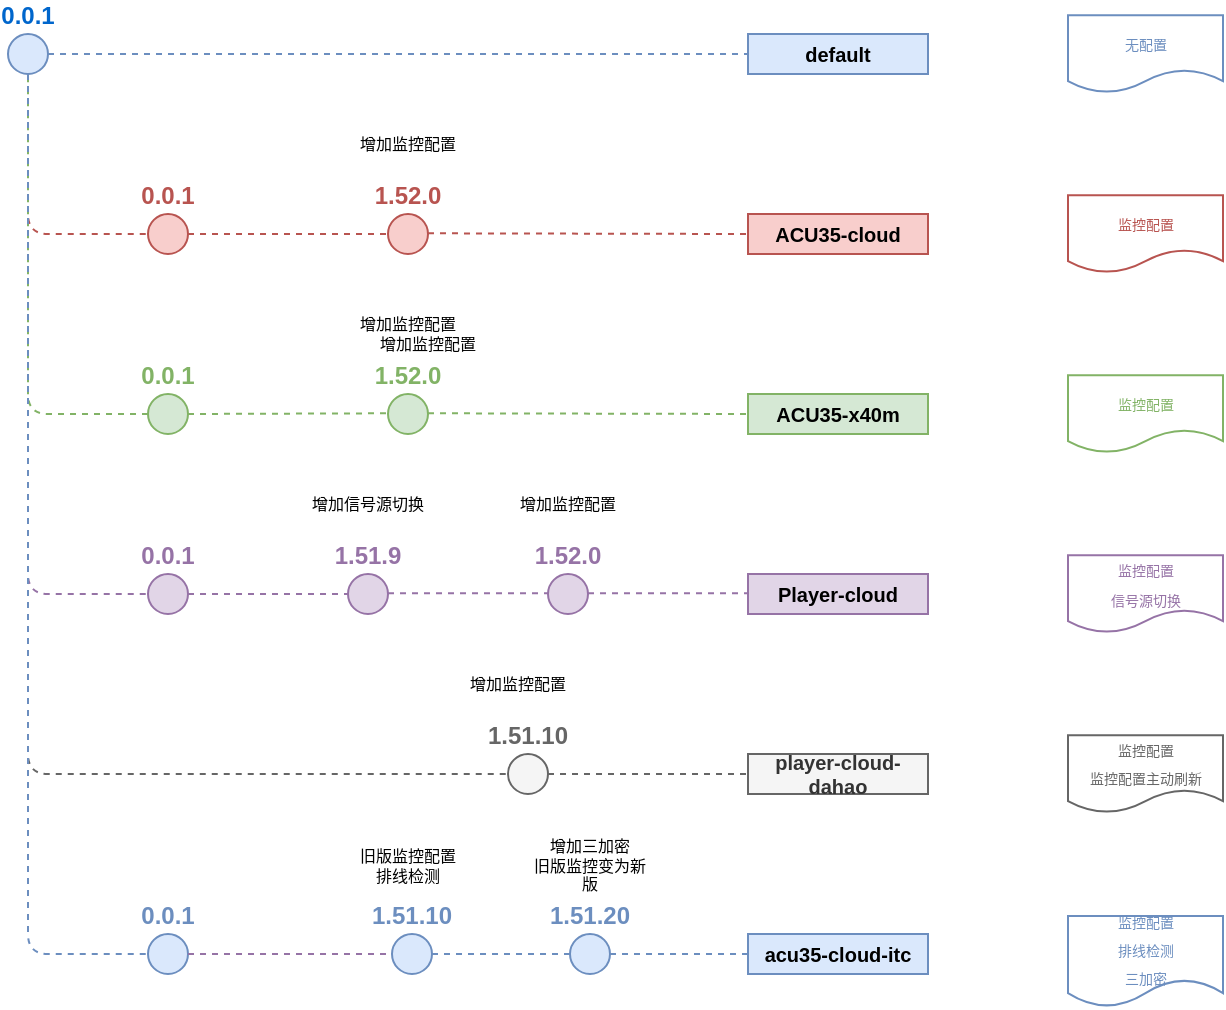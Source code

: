 <mxfile version="20.5.3" type="embed"><diagram id="23iRSUPoRavnBvh4doch" name="Page-1"><mxGraphModel dx="612" dy="358" grid="1" gridSize="10" guides="1" tooltips="1" connect="1" arrows="1" fold="1" page="1" pageScale="1" pageWidth="827" pageHeight="1169" math="0" shadow="0"><root><mxCell id="0"/><mxCell id="1" parent="0"/><mxCell id="182" value="0.0.1" style="ellipse;whiteSpace=wrap;html=1;aspect=fixed;fillColor=#dae8fc;strokeColor=#6c8ebf;fontStyle=1;labelPosition=center;verticalLabelPosition=top;align=center;verticalAlign=bottom;fontColor=#0066CC;" vertex="1" parent="1"><mxGeometry x="460" y="70" width="20" height="20" as="geometry"/></mxCell><mxCell id="183" value="default" style="text;html=1;strokeColor=#6C8EBF;fillColor=#dae8fc;align=center;verticalAlign=middle;whiteSpace=wrap;rounded=0;fontSize=10;fontStyle=1" vertex="1" parent="1"><mxGeometry x="830" y="70" width="90" height="20" as="geometry"/></mxCell><mxCell id="184" value="ACU35-cloud" style="text;html=1;strokeColor=#b85450;fillColor=#f8cecc;align=center;verticalAlign=middle;whiteSpace=wrap;rounded=0;fontSize=10;fontStyle=1" vertex="1" parent="1"><mxGeometry x="830" y="160" width="90" height="20" as="geometry"/></mxCell><mxCell id="185" value="ACU35-x40m" style="text;html=1;strokeColor=#82B366;fillColor=#d5e8d4;align=center;verticalAlign=middle;whiteSpace=wrap;rounded=0;fontSize=10;fontStyle=1" vertex="1" parent="1"><mxGeometry x="830" y="250" width="90" height="20" as="geometry"/></mxCell><mxCell id="186" value="" style="endArrow=none;dashed=1;html=1;fillColor=#dae8fc;strokeColor=#6c8ebf;entryX=0;entryY=0.5;entryDx=0;entryDy=0;" edge="1" parent="1" source="182" target="183"><mxGeometry width="50" height="50" relative="1" as="geometry"><mxPoint x="60.0" y="80" as="sourcePoint"/><mxPoint x="650.0" y="80" as="targetPoint"/><Array as="points"/></mxGeometry></mxCell><mxCell id="187" value="Player-cloud" style="text;html=1;strokeColor=#9673a6;fillColor=#e1d5e7;align=center;verticalAlign=middle;whiteSpace=wrap;rounded=0;fontSize=10;fontStyle=1" vertex="1" parent="1"><mxGeometry x="830" y="340" width="90" height="20" as="geometry"/></mxCell><mxCell id="188" value="player-cloud-dahao" style="text;html=1;strokeColor=#666666;fillColor=#f5f5f5;align=center;verticalAlign=middle;whiteSpace=wrap;rounded=0;fontColor=#333333;fontSize=10;fontStyle=1" vertex="1" parent="1"><mxGeometry x="830" y="430" width="90" height="20" as="geometry"/></mxCell><mxCell id="189" value="&lt;font color=&quot;#b85450&quot;&gt;0.0.1&lt;/font&gt;" style="ellipse;whiteSpace=wrap;html=1;aspect=fixed;fillColor=#F8CECC;strokeColor=#B85450;fontStyle=1;labelPosition=center;verticalLabelPosition=top;align=center;verticalAlign=bottom;" vertex="1" parent="1"><mxGeometry x="530" y="160" width="20" height="20" as="geometry"/></mxCell><mxCell id="190" value="&lt;font color=&quot;#b85450&quot;&gt;1.52.0&lt;/font&gt;" style="ellipse;whiteSpace=wrap;html=1;aspect=fixed;fillColor=#F8CECC;strokeColor=#B85450;fontStyle=1;labelPosition=center;verticalLabelPosition=top;align=center;verticalAlign=bottom;" vertex="1" parent="1"><mxGeometry x="650" y="160" width="20" height="20" as="geometry"/></mxCell><mxCell id="191" value="&lt;font style=&quot;font-size: 7px;&quot; color=&quot;#b85450&quot;&gt;&lt;span style=&quot;text-wrap-mode: nowrap;&quot;&gt;监控配置&lt;/span&gt;&lt;/font&gt;" style="shape=document;whiteSpace=wrap;html=1;boundedLbl=1;strokeColor=#B85450;" vertex="1" parent="1"><mxGeometry x="990" y="150.63" width="77.5" height="38.75" as="geometry"/></mxCell><mxCell id="192" value="&lt;font color=&quot;#82b366&quot;&gt;0.0.1&lt;/font&gt;" style="ellipse;whiteSpace=wrap;html=1;aspect=fixed;fillColor=#d5e8d4;strokeColor=#82b366;fontStyle=1;labelPosition=center;verticalLabelPosition=top;align=center;verticalAlign=bottom;" vertex="1" parent="1"><mxGeometry x="530" y="250" width="20" height="20" as="geometry"/></mxCell><mxCell id="193" value="&lt;font color=&quot;#82b366&quot;&gt;1.52.0&lt;/font&gt;" style="ellipse;whiteSpace=wrap;html=1;aspect=fixed;fillColor=#d5e8d4;strokeColor=#82b366;fontStyle=1;labelPosition=center;verticalLabelPosition=top;align=center;verticalAlign=bottom;" vertex="1" parent="1"><mxGeometry x="650" y="250" width="20" height="20" as="geometry"/></mxCell><mxCell id="194" value="&lt;font color=&quot;#6c8ebf&quot;&gt;&lt;span style=&quot;font-size: 7px; text-wrap-mode: nowrap;&quot;&gt;无配置&lt;/span&gt;&lt;/font&gt;" style="shape=document;whiteSpace=wrap;html=1;boundedLbl=1;strokeColor=#6C8EBF;" vertex="1" parent="1"><mxGeometry x="990" y="60.63" width="77.5" height="38.75" as="geometry"/></mxCell><mxCell id="195" value="&lt;font color=&quot;#82b366&quot; style=&quot;font-size: 7px;&quot;&gt;&lt;span style=&quot;text-wrap-mode: nowrap;&quot;&gt;监控配置&lt;/span&gt;&lt;/font&gt;" style="shape=document;whiteSpace=wrap;html=1;boundedLbl=1;strokeColor=#82B366;" vertex="1" parent="1"><mxGeometry x="990" y="240.63" width="77.5" height="38.75" as="geometry"/></mxCell><mxCell id="196" style="edgeStyle=orthogonalEdgeStyle;rounded=1;orthogonalLoop=1;jettySize=auto;html=1;dashed=1;endArrow=none;endFill=0;fillColor=#d5e8d4;strokeColor=#B85450;exitX=0.5;exitY=1;exitDx=0;exitDy=0;entryX=0;entryY=0.5;entryDx=0;entryDy=0;" edge="1" parent="1" source="182" target="189"><mxGeometry relative="1" as="geometry"><Array as="points"><mxPoint x="470" y="170"/></Array><mxPoint x="470" y="130.0" as="sourcePoint"/><mxPoint x="520" y="170.0" as="targetPoint"/></mxGeometry></mxCell><mxCell id="197" style="edgeStyle=orthogonalEdgeStyle;rounded=1;orthogonalLoop=1;jettySize=auto;html=1;dashed=1;endArrow=none;endFill=0;fontSize=10;fontColor=#FFB570;fillColor=#ffe6cc;strokeColor=#82B366;entryX=0.5;entryY=1;entryDx=0;entryDy=0;exitX=0;exitY=0.5;exitDx=0;exitDy=0;" edge="1" parent="1" source="192" target="182"><mxGeometry relative="1" as="geometry"><Array as="points"/><mxPoint x="500" y="260" as="sourcePoint"/><mxPoint x="485.03" y="220" as="targetPoint"/></mxGeometry></mxCell><mxCell id="198" value="" style="endArrow=none;dashed=1;html=1;fillColor=#dae8fc;strokeColor=#B85450;rounded=0;exitX=1;exitY=0.5;exitDx=0;exitDy=0;entryX=0;entryY=0.5;entryDx=0;entryDy=0;" edge="1" parent="1" source="189" target="190"><mxGeometry width="50" height="50" relative="1" as="geometry"><mxPoint x="570" y="190.0" as="sourcePoint"/><mxPoint x="1160" y="190.0" as="targetPoint"/><Array as="points"/></mxGeometry></mxCell><mxCell id="199" value="" style="endArrow=none;dashed=1;html=1;fillColor=#dae8fc;strokeColor=#82B366;rounded=0;entryX=0;entryY=0.5;entryDx=0;entryDy=0;" edge="1" parent="1"><mxGeometry width="50" height="50" relative="1" as="geometry"><mxPoint x="550" y="260" as="sourcePoint"/><mxPoint x="650" y="259.65" as="targetPoint"/><Array as="points"/></mxGeometry></mxCell><mxCell id="200" value="" style="endArrow=none;dashed=1;html=1;fillColor=#dae8fc;strokeColor=#B85450;rounded=0;exitX=1;exitY=0.5;exitDx=0;exitDy=0;entryX=0;entryY=0.5;entryDx=0;entryDy=0;" edge="1" parent="1" target="184"><mxGeometry width="50" height="50" relative="1" as="geometry"><mxPoint x="670" y="169.65" as="sourcePoint"/><mxPoint x="770" y="169.65" as="targetPoint"/><Array as="points"/></mxGeometry></mxCell><mxCell id="201" value="" style="endArrow=none;dashed=1;html=1;fillColor=#dae8fc;strokeColor=#82B366;rounded=0;exitX=1;exitY=0.5;exitDx=0;exitDy=0;entryX=0;entryY=0.5;entryDx=0;entryDy=0;" edge="1" parent="1"><mxGeometry width="50" height="50" relative="1" as="geometry"><mxPoint x="670" y="259.64" as="sourcePoint"/><mxPoint x="830" y="259.99" as="targetPoint"/><Array as="points"/></mxGeometry></mxCell><mxCell id="202" value="&lt;font color=&quot;#9673a6&quot;&gt;0.0.1&lt;/font&gt;" style="ellipse;whiteSpace=wrap;html=1;aspect=fixed;fillColor=#E1D5E7;strokeColor=#9673A6;fontStyle=1;labelPosition=center;verticalLabelPosition=top;align=center;verticalAlign=bottom;" vertex="1" parent="1"><mxGeometry x="530" y="340" width="20" height="20" as="geometry"/></mxCell><mxCell id="203" value="&lt;font style=&quot;line-height: 100%; font-size: 7px;&quot;&gt;&lt;span style=&quot;text-wrap-mode: nowrap;&quot;&gt;监控配置&lt;/span&gt;&lt;/font&gt;&lt;div&gt;&lt;span style=&quot;font-size: 7px; font-family: 宋体, monospace; background-color: initial;&quot;&gt;信号源切换&lt;/span&gt;&lt;/div&gt;" style="shape=document;whiteSpace=wrap;html=1;boundedLbl=1;strokeColor=#9673A6;fontColor=#9673A6;fillColor=default;" vertex="1" parent="1"><mxGeometry x="990" y="330.63" width="77.5" height="38.75" as="geometry"/></mxCell><mxCell id="204" value="&lt;font color=&quot;#9673a6&quot;&gt;1.52.0&lt;/font&gt;" style="ellipse;whiteSpace=wrap;html=1;aspect=fixed;fillColor=#E1D5E7;strokeColor=#9673A6;fontStyle=1;labelPosition=center;verticalLabelPosition=top;align=center;verticalAlign=bottom;" vertex="1" parent="1"><mxGeometry x="730" y="340" width="20" height="20" as="geometry"/></mxCell><mxCell id="205" value="增加监控配置" style="text;html=1;align=center;verticalAlign=middle;whiteSpace=wrap;rounded=0;fontSize=8;" vertex="1" parent="1"><mxGeometry x="630" y="110" width="60" height="30" as="geometry"/></mxCell><mxCell id="206" value="增加监控配置" style="text;html=1;align=center;verticalAlign=middle;whiteSpace=wrap;rounded=0;fontSize=8;" vertex="1" parent="1"><mxGeometry x="630" y="200" width="60" height="30" as="geometry"/></mxCell><mxCell id="207" value="增加监控配置" style="text;html=1;align=center;verticalAlign=middle;whiteSpace=wrap;rounded=0;fontSize=8;" vertex="1" parent="1"><mxGeometry x="710" y="290" width="60" height="30" as="geometry"/></mxCell><mxCell id="208" value="&lt;font color=&quot;#9673a6&quot;&gt;1.51.9&lt;/font&gt;" style="ellipse;whiteSpace=wrap;html=1;aspect=fixed;fillColor=#E1D5E7;strokeColor=#9673A6;fontStyle=1;labelPosition=center;verticalLabelPosition=top;align=center;verticalAlign=bottom;" vertex="1" parent="1"><mxGeometry x="630" y="340" width="20" height="20" as="geometry"/></mxCell><mxCell id="209" value="增加信号源切换" style="text;html=1;align=center;verticalAlign=middle;whiteSpace=wrap;rounded=0;fontSize=8;" vertex="1" parent="1"><mxGeometry x="610" y="290" width="60" height="30" as="geometry"/></mxCell><mxCell id="210" style="edgeStyle=orthogonalEdgeStyle;rounded=1;orthogonalLoop=1;jettySize=auto;html=1;dashed=1;endArrow=none;endFill=0;fillColor=#d5e8d4;strokeColor=#9673A6;exitX=0.5;exitY=1;exitDx=0;exitDy=0;entryX=0;entryY=0.5;entryDx=0;entryDy=0;" edge="1" parent="1" source="182" target="202"><mxGeometry relative="1" as="geometry"><Array as="points"><mxPoint x="470" y="350"/></Array><mxPoint x="400" y="320.0" as="sourcePoint"/><mxPoint x="450" y="360.0" as="targetPoint"/></mxGeometry></mxCell><mxCell id="211" value="" style="endArrow=none;dashed=1;html=1;fillColor=#dae8fc;strokeColor=#9673A6;rounded=0;entryX=0;entryY=0.5;entryDx=0;entryDy=0;exitX=1;exitY=0.5;exitDx=0;exitDy=0;" edge="1" parent="1" source="202" target="208"><mxGeometry width="50" height="50" relative="1" as="geometry"><mxPoint x="560" y="270" as="sourcePoint"/><mxPoint x="660" y="269.65" as="targetPoint"/><Array as="points"/></mxGeometry></mxCell><mxCell id="212" value="" style="endArrow=none;dashed=1;html=1;fillColor=#dae8fc;strokeColor=#9673A6;rounded=0;entryX=0;entryY=0.5;entryDx=0;entryDy=0;exitX=1;exitY=0.5;exitDx=0;exitDy=0;" edge="1" parent="1"><mxGeometry width="50" height="50" relative="1" as="geometry"><mxPoint x="650" y="349.63" as="sourcePoint"/><mxPoint x="730" y="349.63" as="targetPoint"/><Array as="points"/></mxGeometry></mxCell><mxCell id="213" value="" style="endArrow=none;dashed=1;html=1;fillColor=#dae8fc;strokeColor=#9673A6;rounded=0;entryX=0;entryY=0.5;entryDx=0;entryDy=0;exitX=1;exitY=0.5;exitDx=0;exitDy=0;" edge="1" parent="1"><mxGeometry width="50" height="50" relative="1" as="geometry"><mxPoint x="750" y="349.63" as="sourcePoint"/><mxPoint x="830" y="349.63" as="targetPoint"/><Array as="points"/></mxGeometry></mxCell><mxCell id="214" value="&lt;font color=&quot;#666666&quot;&gt;1.51.10&lt;/font&gt;" style="ellipse;whiteSpace=wrap;html=1;aspect=fixed;fillColor=#F5F5F5;strokeColor=#666666;fontStyle=1;labelPosition=center;verticalLabelPosition=top;align=center;verticalAlign=bottom;" vertex="1" parent="1"><mxGeometry x="710" y="430" width="20" height="20" as="geometry"/></mxCell><mxCell id="215" style="edgeStyle=orthogonalEdgeStyle;rounded=1;orthogonalLoop=1;jettySize=auto;html=1;dashed=1;endArrow=none;endFill=0;fillColor=#d5e8d4;strokeColor=#666666;entryX=0;entryY=0.5;entryDx=0;entryDy=0;exitX=0.5;exitY=1;exitDx=0;exitDy=0;" edge="1" parent="1" source="182" target="214"><mxGeometry relative="1" as="geometry"><Array as="points"><mxPoint x="470" y="440"/></Array><mxPoint x="660" y="270" as="sourcePoint"/><mxPoint x="690" y="450.0" as="targetPoint"/></mxGeometry></mxCell><mxCell id="216" value="&lt;font style=&quot;font-size: 7px; line-height: 100%;&quot;&gt;&lt;span style=&quot;text-wrap-mode: nowrap;&quot;&gt;监控配置&lt;/span&gt;&lt;/font&gt;&lt;div style=&quot;line-height: 100%;&quot;&gt;&lt;font&gt;&lt;span style=&quot;font-size: 7px; text-wrap-mode: nowrap;&quot;&gt;监控配置主动刷新&lt;/span&gt;&lt;/font&gt;&lt;/div&gt;" style="shape=document;whiteSpace=wrap;html=1;boundedLbl=1;strokeColor=#666666;fontColor=#666666;" vertex="1" parent="1"><mxGeometry x="990" y="420.63" width="77.5" height="38.75" as="geometry"/></mxCell><mxCell id="217" value="" style="endArrow=none;dashed=1;html=1;fillColor=#dae8fc;strokeColor=#666666;rounded=0;exitX=1;exitY=0.5;exitDx=0;exitDy=0;entryX=0;entryY=0.5;entryDx=0;entryDy=0;" edge="1" parent="1" source="214" target="188"><mxGeometry width="50" height="50" relative="1" as="geometry"><mxPoint x="680" y="269.64" as="sourcePoint"/><mxPoint x="840" y="269.99" as="targetPoint"/><Array as="points"/></mxGeometry></mxCell><mxCell id="218" value="增加监控配置" style="text;html=1;align=center;verticalAlign=middle;whiteSpace=wrap;rounded=0;fontSize=8;" vertex="1" parent="1"><mxGeometry x="640" y="210" width="60" height="30" as="geometry"/></mxCell><mxCell id="219" value="&lt;div&gt;acu35-cloud-itc&lt;/div&gt;" style="text;html=1;strokeColor=#6c8ebf;fillColor=#dae8fc;align=center;verticalAlign=middle;whiteSpace=wrap;rounded=0;fontSize=10;fontStyle=1" vertex="1" parent="1"><mxGeometry x="830" y="520" width="90" height="20" as="geometry"/></mxCell><mxCell id="220" value="&lt;font color=&quot;#6c8ebf&quot; style=&quot;font-size: 7px; line-height: 100%;&quot;&gt;&lt;span style=&quot;text-wrap-mode: nowrap;&quot;&gt;监控配置&lt;/span&gt;&lt;/font&gt;&lt;div&gt;&lt;div style=&quot;line-height: 100%;&quot;&gt;&lt;font color=&quot;#6c8ebf&quot;&gt;&lt;span style=&quot;font-size: 7px; text-wrap-mode: nowrap;&quot;&gt;排线检测&lt;/span&gt;&lt;/font&gt;&lt;/div&gt;&lt;/div&gt;&lt;div style=&quot;line-height: 100%;&quot;&gt;&lt;font color=&quot;#6c8ebf&quot;&gt;&lt;span style=&quot;font-size: 7px; text-wrap-mode: nowrap;&quot;&gt;三加密&lt;/span&gt;&lt;/font&gt;&lt;/div&gt;" style="shape=document;whiteSpace=wrap;html=1;boundedLbl=1;strokeColor=#6c8ebf;fillColor=default;" vertex="1" parent="1"><mxGeometry x="990" y="511" width="77.5" height="45.37" as="geometry"/></mxCell><mxCell id="221" style="edgeStyle=orthogonalEdgeStyle;rounded=1;orthogonalLoop=1;jettySize=auto;html=1;dashed=1;endArrow=none;endFill=0;fillColor=#d5e8d4;strokeColor=#6C8EBF;exitX=0.5;exitY=1;exitDx=0;exitDy=0;entryX=0;entryY=0.5;entryDx=0;entryDy=0;" edge="1" parent="1" source="182" target="225"><mxGeometry relative="1" as="geometry"><Array as="points"><mxPoint x="470" y="530"/></Array><mxPoint x="640" y="498.0" as="sourcePoint"/><mxPoint x="506" y="510" as="targetPoint"/></mxGeometry></mxCell><mxCell id="222" value="&lt;font color=&quot;#6c8ebf&quot;&gt;1.51.10&lt;/font&gt;" style="ellipse;whiteSpace=wrap;html=1;aspect=fixed;fillColor=#DAE8FC;strokeColor=#6C8EBF;fontStyle=1;labelPosition=center;verticalLabelPosition=top;align=center;verticalAlign=bottom;" vertex="1" parent="1"><mxGeometry x="652" y="520" width="20" height="20" as="geometry"/></mxCell><mxCell id="223" value="" style="endArrow=none;dashed=1;html=1;fillColor=#dae8fc;strokeColor=#6C8EBF;rounded=0;exitX=1;exitY=0.5;exitDx=0;exitDy=0;entryX=0;entryY=0.5;entryDx=0;entryDy=0;" edge="1" parent="1" source="222" target="227"><mxGeometry width="50" height="50" relative="1" as="geometry"><mxPoint x="661.0" y="609" as="sourcePoint"/><mxPoint x="819" y="609" as="targetPoint"/><Array as="points"/></mxGeometry></mxCell><mxCell id="224" value="旧版监控配置&lt;div&gt;排线检测&lt;/div&gt;" style="text;html=1;align=center;verticalAlign=middle;whiteSpace=wrap;rounded=0;fontSize=8;" vertex="1" parent="1"><mxGeometry x="630" y="471" width="60" height="30" as="geometry"/></mxCell><mxCell id="225" value="&lt;font color=&quot;#6c8ebf&quot;&gt;0.0.1&lt;/font&gt;" style="ellipse;whiteSpace=wrap;html=1;aspect=fixed;fillColor=#DAE8FC;strokeColor=#6C8EBF;fontStyle=1;labelPosition=center;verticalLabelPosition=top;align=center;verticalAlign=bottom;" vertex="1" parent="1"><mxGeometry x="530" y="520" width="20" height="20" as="geometry"/></mxCell><mxCell id="226" value="" style="endArrow=none;dashed=1;html=1;fillColor=#dae8fc;strokeColor=#9673A6;rounded=0;entryX=0;entryY=0.5;entryDx=0;entryDy=0;exitX=1;exitY=0.5;exitDx=0;exitDy=0;" edge="1" parent="1" source="225" target="222"><mxGeometry width="50" height="50" relative="1" as="geometry"><mxPoint x="565" y="529.58" as="sourcePoint"/><mxPoint x="645" y="529.58" as="targetPoint"/><Array as="points"/></mxGeometry></mxCell><mxCell id="227" value="&lt;font color=&quot;#6c8ebf&quot;&gt;1.51.20&lt;/font&gt;" style="ellipse;whiteSpace=wrap;html=1;aspect=fixed;fillColor=#DAE8FC;strokeColor=#6C8EBF;fontStyle=1;labelPosition=center;verticalLabelPosition=top;align=center;verticalAlign=bottom;" vertex="1" parent="1"><mxGeometry x="741" y="520" width="20" height="20" as="geometry"/></mxCell><mxCell id="228" value="" style="endArrow=none;dashed=1;html=1;fillColor=#dae8fc;strokeColor=#6C8EBF;rounded=0;exitX=1;exitY=0.5;exitDx=0;exitDy=0;entryX=0;entryY=0.5;entryDx=0;entryDy=0;" edge="1" parent="1" source="227" target="219"><mxGeometry width="50" height="50" relative="1" as="geometry"><mxPoint x="682" y="540" as="sourcePoint"/><mxPoint x="751" y="540" as="targetPoint"/><Array as="points"/></mxGeometry></mxCell><mxCell id="229" value="增加三加密&lt;div&gt;旧版监控变为新版&lt;/div&gt;" style="text;html=1;align=center;verticalAlign=middle;whiteSpace=wrap;rounded=0;fontSize=8;" vertex="1" parent="1"><mxGeometry x="721" y="471" width="60" height="30" as="geometry"/></mxCell><mxCell id="230" value="增加监控配置" style="text;html=1;align=center;verticalAlign=middle;whiteSpace=wrap;rounded=0;fontSize=8;" vertex="1" parent="1"><mxGeometry x="685" y="373" width="60" height="43" as="geometry"/></mxCell></root></mxGraphModel></diagram></mxfile>